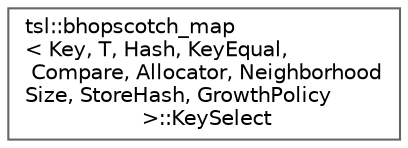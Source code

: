 digraph "Graphical Class Hierarchy"
{
 // INTERACTIVE_SVG=YES
 // LATEX_PDF_SIZE
  bgcolor="transparent";
  edge [fontname=Helvetica,fontsize=10,labelfontname=Helvetica,labelfontsize=10];
  node [fontname=Helvetica,fontsize=10,shape=box,height=0.2,width=0.4];
  rankdir="LR";
  Node0 [id="Node000000",label="tsl::bhopscotch_map\l\< Key, T, Hash, KeyEqual,\l Compare, Allocator, Neighborhood\lSize, StoreHash, GrowthPolicy\l \>::KeySelect",height=0.2,width=0.4,color="grey40", fillcolor="white", style="filled",URL="$classtsl_1_1bhopscotch__map_1_1KeySelect.html",tooltip=" "];
}
